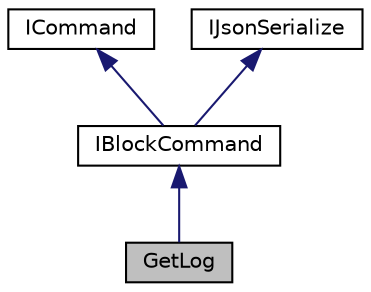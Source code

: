 digraph "GetLog"
{
  edge [fontname="Helvetica",fontsize="10",labelfontname="Helvetica",labelfontsize="10"];
  node [fontname="Helvetica",fontsize="10",shape=record];
  Node4 [label="GetLog",height=0.2,width=0.4,color="black", fillcolor="grey75", style="filled", fontcolor="black"];
  Node5 -> Node4 [dir="back",color="midnightblue",fontsize="10",style="solid",fontname="Helvetica"];
  Node5 [label="IBlockCommand",height=0.2,width=0.4,color="black", fillcolor="white", style="filled",URL="$class_i_block_command.html",tooltip="Base interface for command. It combain ICommand and IJsonSerialize Interface. "];
  Node6 -> Node5 [dir="back",color="midnightblue",fontsize="10",style="solid",fontname="Helvetica"];
  Node6 [label="ICommand",height=0.2,width=0.4,color="black", fillcolor="white", style="filled",URL="$class_i_command.html",tooltip="Command Interface. Base class for all command. "];
  Node7 -> Node5 [dir="back",color="midnightblue",fontsize="10",style="solid",fontname="Helvetica"];
  Node7 [label="IJsonSerialize",height=0.2,width=0.4,color="black", fillcolor="white", style="filled",URL="$class_i_json_serialize.html",tooltip="Interface which allow convert command data to JSON or string. Not used for now. "];
}
